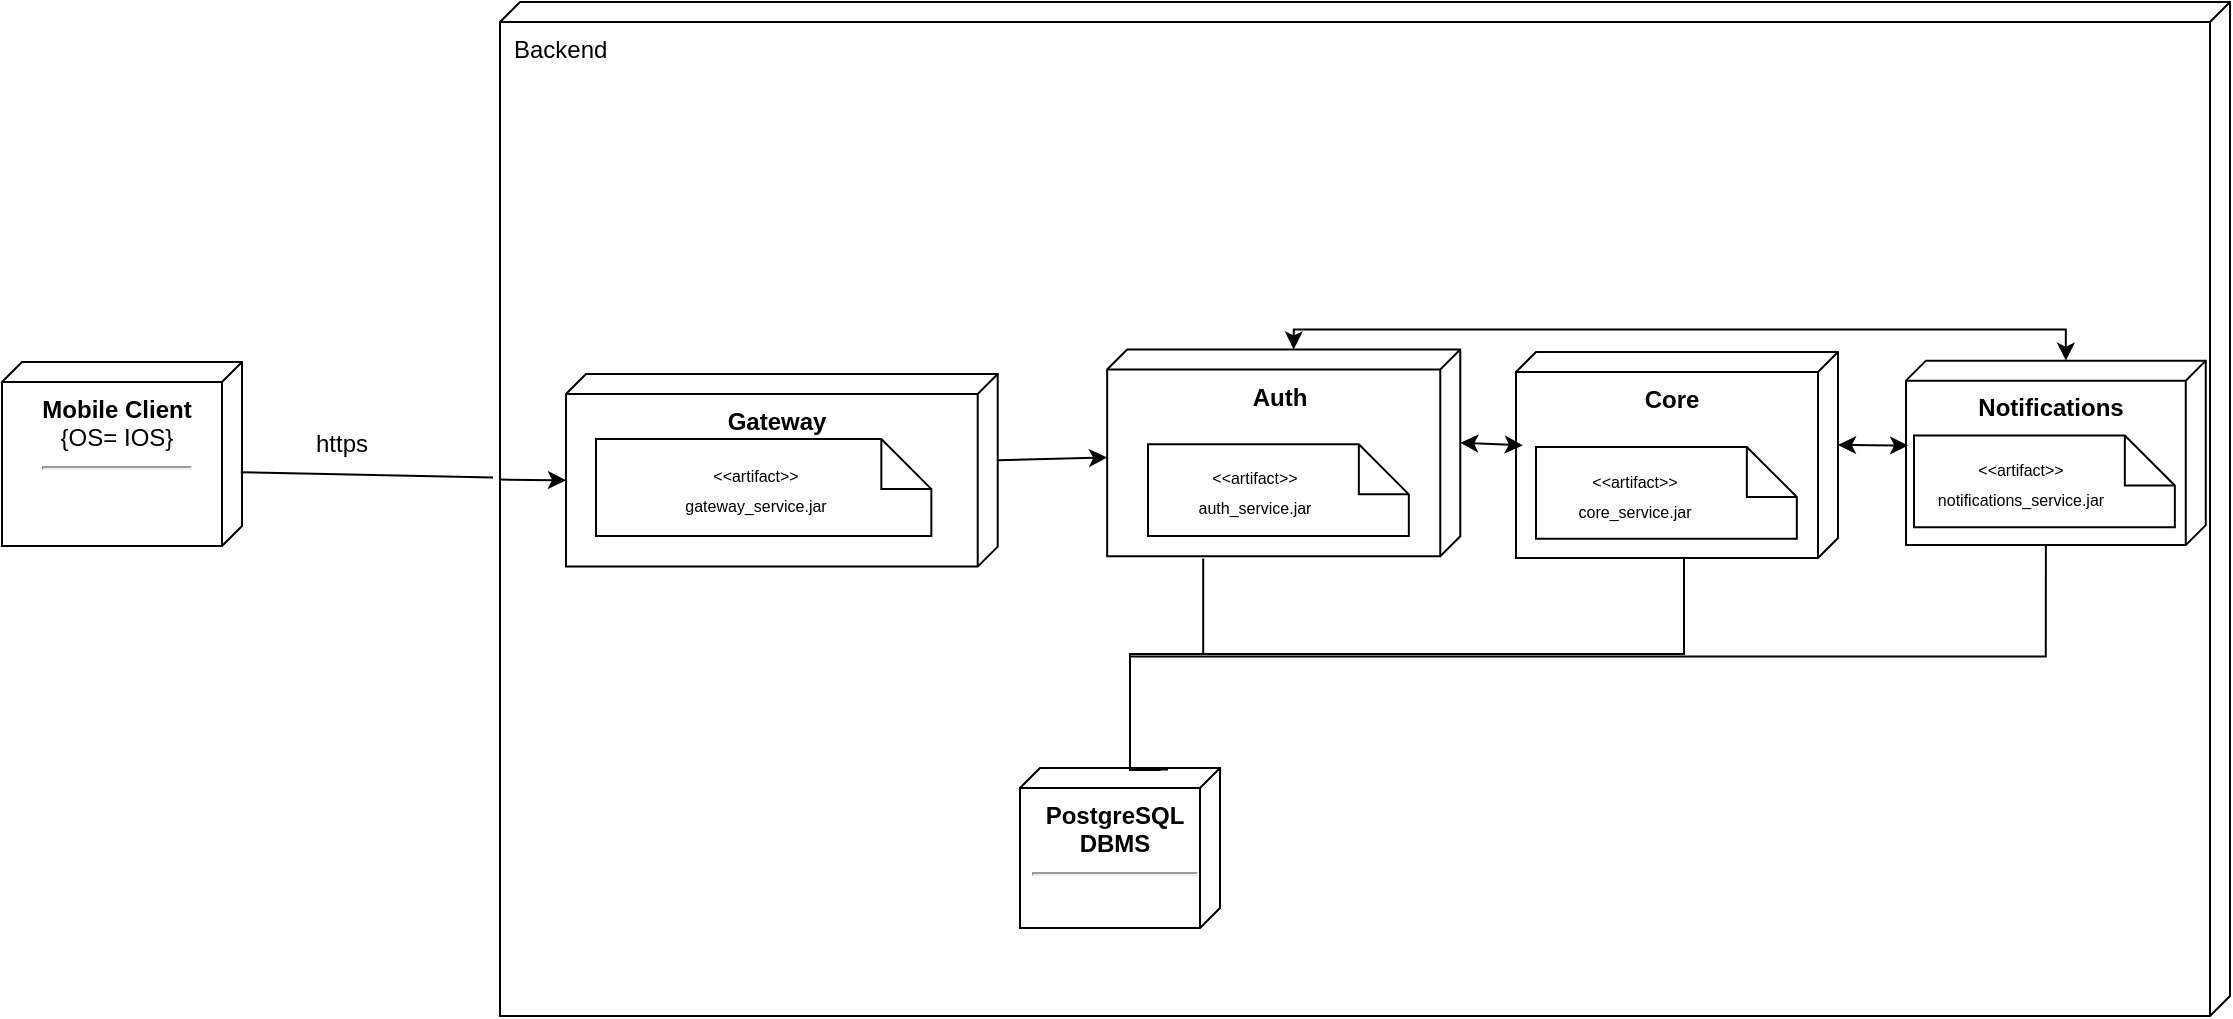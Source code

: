 <mxfile version="24.7.17">
  <diagram name="Страница — 1" id="5MHNgdMcE-mXWKHavPoI">
    <mxGraphModel dx="1313" dy="786" grid="0" gridSize="10" guides="1" tooltips="1" connect="1" arrows="1" fold="1" page="0" pageScale="1" pageWidth="827" pageHeight="1169" math="0" shadow="0">
      <root>
        <mxCell id="0" />
        <mxCell id="1" parent="0" />
        <mxCell id="DXA92RJP-HY16_YkA-6b-1" value="Backend" style="verticalAlign=top;align=left;shape=cube;size=10;direction=south;fontStyle=0;html=1;boundedLbl=1;spacingLeft=5;whiteSpace=wrap;" parent="1" vertex="1">
          <mxGeometry x="365" y="171" width="865" height="507" as="geometry" />
        </mxCell>
        <mxCell id="DXA92RJP-HY16_YkA-6b-2" value="&lt;b&gt;PostgreSQL DBMS&lt;/b&gt;&lt;div&gt;&lt;hr&gt;&lt;br&gt;&lt;/div&gt;" style="verticalAlign=top;align=center;shape=cube;size=10;direction=south;html=1;boundedLbl=1;spacingLeft=5;whiteSpace=wrap;" parent="DXA92RJP-HY16_YkA-6b-1" vertex="1">
          <mxGeometry width="100" height="80" relative="1" as="geometry">
            <mxPoint x="260" y="383" as="offset" />
          </mxGeometry>
        </mxCell>
        <mxCell id="DXA92RJP-HY16_YkA-6b-5" value="&lt;b&gt;Gateway&lt;/b&gt;" style="verticalAlign=top;align=center;shape=cube;size=10;direction=south;html=1;boundedLbl=1;spacingLeft=5;whiteSpace=wrap;" parent="DXA92RJP-HY16_YkA-6b-1" vertex="1">
          <mxGeometry x="33.0" y="186.003" width="215.856" height="96.3" as="geometry" />
        </mxCell>
        <mxCell id="DXA92RJP-HY16_YkA-6b-6" value="&lt;b&gt;Auth&lt;/b&gt;" style="verticalAlign=top;align=center;shape=cube;size=10;direction=south;html=1;boundedLbl=1;spacingLeft=5;whiteSpace=wrap;" parent="DXA92RJP-HY16_YkA-6b-1" vertex="1">
          <mxGeometry x="303.576" y="173.713" width="176.557" height="103.45" as="geometry" />
        </mxCell>
        <mxCell id="DXA92RJP-HY16_YkA-6b-16" value="" style="endArrow=none;html=1;rounded=0;entryX=1.01;entryY=0.728;entryDx=0;entryDy=0;entryPerimeter=0;exitX=0.013;exitY=0.296;exitDx=0;exitDy=0;exitPerimeter=0;edgeStyle=orthogonalEdgeStyle;" parent="DXA92RJP-HY16_YkA-6b-1" source="DXA92RJP-HY16_YkA-6b-2" target="DXA92RJP-HY16_YkA-6b-6" edge="1">
          <mxGeometry width="50" height="50" relative="1" as="geometry">
            <mxPoint x="-88.466" y="145.299" as="sourcePoint" />
            <mxPoint x="75.36" y="68.012" as="targetPoint" />
            <Array as="points">
              <mxPoint x="315" y="384" />
              <mxPoint x="315" y="326" />
              <mxPoint x="352" y="326" />
            </Array>
          </mxGeometry>
        </mxCell>
        <mxCell id="DXA92RJP-HY16_YkA-6b-19" value="&lt;b&gt;Core&lt;/b&gt;" style="verticalAlign=top;align=center;shape=cube;size=10;direction=south;html=1;boundedLbl=1;spacingLeft=5;whiteSpace=wrap;" parent="DXA92RJP-HY16_YkA-6b-1" vertex="1">
          <mxGeometry x="508" y="175" width="161" height="103" as="geometry" />
        </mxCell>
        <mxCell id="DXA92RJP-HY16_YkA-6b-20" value="" style="endArrow=none;html=1;rounded=0;entryX=0;entryY=0;entryDx=103;entryDy=85.5;entryPerimeter=0;exitX=0.01;exitY=0.26;exitDx=0;exitDy=0;exitPerimeter=0;edgeStyle=orthogonalEdgeStyle;" parent="DXA92RJP-HY16_YkA-6b-1" source="DXA92RJP-HY16_YkA-6b-2" target="DXA92RJP-HY16_YkA-6b-19" edge="1">
          <mxGeometry width="50" height="50" relative="1" as="geometry">
            <mxPoint x="367.08" y="124.297" as="sourcePoint" />
            <mxPoint x="457.941" y="42.523" as="targetPoint" />
            <Array as="points">
              <mxPoint x="315" y="384" />
              <mxPoint x="315" y="326" />
              <mxPoint x="592" y="326" />
              <mxPoint x="592" y="278" />
            </Array>
          </mxGeometry>
        </mxCell>
        <mxCell id="9zpsdFi_jnxNL9avtkRA-4" value="&lt;b&gt;Notifications&lt;/b&gt;" style="verticalAlign=top;align=center;shape=cube;size=10;direction=south;html=1;boundedLbl=1;spacingLeft=5;whiteSpace=wrap;" parent="DXA92RJP-HY16_YkA-6b-1" vertex="1">
          <mxGeometry x="702.999" y="179.32" width="149.883" height="92.24" as="geometry" />
        </mxCell>
        <mxCell id="9zpsdFi_jnxNL9avtkRA-5" value="" style="endArrow=none;html=1;rounded=0;exitX=0;exitY=0;exitDx=0;exitDy=45;exitPerimeter=0;entryX=0;entryY=0;entryDx=92.24;entryDy=79.941;entryPerimeter=0;edgeStyle=orthogonalEdgeStyle;" parent="DXA92RJP-HY16_YkA-6b-1" source="DXA92RJP-HY16_YkA-6b-2" target="9zpsdFi_jnxNL9avtkRA-4" edge="1">
          <mxGeometry width="50" height="50" relative="1" as="geometry">
            <mxPoint x="353.0" y="436.13" as="sourcePoint" />
            <mxPoint x="776.281" y="321.0" as="targetPoint" />
          </mxGeometry>
        </mxCell>
        <mxCell id="SUniMxHS1pEBcW63iY3R-1" value="" style="shape=note2;boundedLbl=1;whiteSpace=wrap;html=1;size=25;verticalAlign=top;align=center;" parent="DXA92RJP-HY16_YkA-6b-1" vertex="1">
          <mxGeometry x="48.005" y="218.551" width="167.665" height="48.478" as="geometry" />
        </mxCell>
        <mxCell id="SUniMxHS1pEBcW63iY3R-14" value="" style="rounded=0;orthogonalLoop=1;jettySize=auto;html=1;exitX=0;exitY=0;exitDx=43.15;exitDy=0;exitPerimeter=0;" parent="DXA92RJP-HY16_YkA-6b-1" source="DXA92RJP-HY16_YkA-6b-5" target="DXA92RJP-HY16_YkA-6b-6" edge="1">
          <mxGeometry relative="1" as="geometry" />
        </mxCell>
        <mxCell id="SUniMxHS1pEBcW63iY3R-2" value="&lt;font style=&quot;font-size: 8px;&quot;&gt;&amp;lt;&amp;lt;artifact&amp;gt;&amp;gt;&lt;/font&gt;&lt;div&gt;&lt;font style=&quot;font-size: 8px;&quot;&gt;gateway_service.jar&lt;/font&gt;&lt;/div&gt;" style="text;html=1;align=center;verticalAlign=middle;whiteSpace=wrap;rounded=0;" parent="DXA92RJP-HY16_YkA-6b-1" vertex="1">
          <mxGeometry x="60.005" y="225.621" width="135.91" height="34.339" as="geometry" />
        </mxCell>
        <mxCell id="SUniMxHS1pEBcW63iY3R-5" value="" style="shape=note2;boundedLbl=1;whiteSpace=wrap;html=1;size=25;verticalAlign=top;align=center;" parent="DXA92RJP-HY16_YkA-6b-1" vertex="1">
          <mxGeometry x="324" y="221.18" width="130.42" height="45.85" as="geometry" />
        </mxCell>
        <mxCell id="SUniMxHS1pEBcW63iY3R-6" value="&lt;font style=&quot;font-size: 8px;&quot;&gt;&amp;lt;&amp;lt;artifact&amp;gt;&amp;gt;&lt;/font&gt;&lt;div&gt;&lt;font style=&quot;font-size: 8px;&quot;&gt;auth_service.jar&lt;/font&gt;&lt;/div&gt;" style="text;html=1;align=center;verticalAlign=middle;whiteSpace=wrap;rounded=0;" parent="DXA92RJP-HY16_YkA-6b-1" vertex="1">
          <mxGeometry x="324" y="227.11" width="107" height="34" as="geometry" />
        </mxCell>
        <mxCell id="SUniMxHS1pEBcW63iY3R-7" value="" style="shape=note2;boundedLbl=1;whiteSpace=wrap;html=1;size=25;verticalAlign=top;align=center;" parent="DXA92RJP-HY16_YkA-6b-1" vertex="1">
          <mxGeometry x="518" y="222.5" width="130.42" height="45.85" as="geometry" />
        </mxCell>
        <mxCell id="SUniMxHS1pEBcW63iY3R-8" value="&lt;font style=&quot;font-size: 8px;&quot;&gt;&amp;lt;&amp;lt;artifact&amp;gt;&amp;gt;&lt;/font&gt;&lt;div&gt;&lt;font style=&quot;font-size: 8px;&quot;&gt;core_service.jar&lt;/font&gt;&lt;/div&gt;" style="text;html=1;align=center;verticalAlign=middle;whiteSpace=wrap;rounded=0;" parent="DXA92RJP-HY16_YkA-6b-1" vertex="1">
          <mxGeometry x="514" y="228.59" width="107" height="34" as="geometry" />
        </mxCell>
        <mxCell id="SUniMxHS1pEBcW63iY3R-17" value="" style="endArrow=classic;html=1;rounded=0;entryX=0.453;entryY=0.979;entryDx=0;entryDy=0;entryPerimeter=0;exitX=0;exitY=0;exitDx=46.725;exitDy=0;exitPerimeter=0;startArrow=classic;startFill=1;" parent="DXA92RJP-HY16_YkA-6b-1" source="DXA92RJP-HY16_YkA-6b-6" target="DXA92RJP-HY16_YkA-6b-19" edge="1">
          <mxGeometry width="50" height="50" relative="1" as="geometry">
            <mxPoint x="375" y="249" as="sourcePoint" />
            <mxPoint x="425" y="199" as="targetPoint" />
          </mxGeometry>
        </mxCell>
        <mxCell id="SUniMxHS1pEBcW63iY3R-18" value="" style="endArrow=classic;html=1;rounded=0;entryX=0;entryY=0;entryDx=0;entryDy=69.941;entryPerimeter=0;exitX=0;exitY=0;exitDx=0;exitDy=83.278;exitPerimeter=0;edgeStyle=orthogonalEdgeStyle;startArrow=classic;startFill=1;" parent="DXA92RJP-HY16_YkA-6b-1" source="DXA92RJP-HY16_YkA-6b-6" target="9zpsdFi_jnxNL9avtkRA-4" edge="1">
          <mxGeometry width="50" height="50" relative="1" as="geometry">
            <mxPoint x="307" y="270" as="sourcePoint" />
            <mxPoint x="357" y="220" as="targetPoint" />
          </mxGeometry>
        </mxCell>
        <mxCell id="SUniMxHS1pEBcW63iY3R-19" value="" style="endArrow=classic;html=1;rounded=0;exitX=0;exitY=0;exitDx=46.5;exitDy=0;exitPerimeter=0;startArrow=classic;startFill=1;entryX=0.46;entryY=0.993;entryDx=0;entryDy=0;entryPerimeter=0;" parent="DXA92RJP-HY16_YkA-6b-1" source="DXA92RJP-HY16_YkA-6b-19" target="9zpsdFi_jnxNL9avtkRA-4" edge="1">
          <mxGeometry width="50" height="50" relative="1" as="geometry">
            <mxPoint x="412" y="253" as="sourcePoint" />
            <mxPoint x="686" y="224" as="targetPoint" />
          </mxGeometry>
        </mxCell>
        <mxCell id="SUniMxHS1pEBcW63iY3R-9" value="" style="shape=note2;boundedLbl=1;whiteSpace=wrap;html=1;size=25;verticalAlign=top;align=center;" parent="DXA92RJP-HY16_YkA-6b-1" vertex="1">
          <mxGeometry x="707" y="216.74" width="130.42" height="45.85" as="geometry" />
        </mxCell>
        <mxCell id="SUniMxHS1pEBcW63iY3R-20" value="" style="endArrow=classic;html=1;rounded=0;exitX=0.471;exitY=1;exitDx=0;exitDy=0;exitPerimeter=0;entryX=0;entryY=0;entryDx=53.15;entryDy=215.856;entryPerimeter=0;" parent="DXA92RJP-HY16_YkA-6b-1" source="DXA92RJP-HY16_YkA-6b-1" target="DXA92RJP-HY16_YkA-6b-5" edge="1">
          <mxGeometry width="50" height="50" relative="1" as="geometry">
            <mxPoint x="284" y="303" as="sourcePoint" />
            <mxPoint x="334" y="253" as="targetPoint" />
          </mxGeometry>
        </mxCell>
        <mxCell id="SUniMxHS1pEBcW63iY3R-10" value="&lt;font style=&quot;font-size: 8px;&quot;&gt;&amp;lt;&amp;lt;artifact&amp;gt;&amp;gt;&lt;/font&gt;&lt;div&gt;&lt;font style=&quot;font-size: 8px;&quot;&gt;notifications_service.jar&lt;/font&gt;&lt;/div&gt;" style="text;html=1;align=center;verticalAlign=middle;whiteSpace=wrap;rounded=0;" parent="DXA92RJP-HY16_YkA-6b-1" vertex="1">
          <mxGeometry x="707" y="222.66" width="107" height="34" as="geometry" />
        </mxCell>
        <mxCell id="DXA92RJP-HY16_YkA-6b-4" value="&lt;b&gt;Mobile Client&lt;/b&gt;&lt;div&gt;{OS= IOS}&lt;/div&gt;&lt;div&gt;&lt;hr&gt;&lt;div&gt;&lt;br&gt;&lt;/div&gt;&lt;/div&gt;" style="verticalAlign=top;align=center;shape=cube;size=10;direction=south;html=1;boundedLbl=1;spacingLeft=5;whiteSpace=wrap;" parent="1" vertex="1">
          <mxGeometry x="116" y="351" width="120" height="92" as="geometry" />
        </mxCell>
        <mxCell id="DXA92RJP-HY16_YkA-6b-12" value="" style="endArrow=none;html=1;rounded=0;entryX=0.599;entryY=0.005;entryDx=0;entryDy=0;entryPerimeter=0;exitX=0.469;exitY=1.004;exitDx=0;exitDy=0;exitPerimeter=0;" parent="1" source="DXA92RJP-HY16_YkA-6b-1" target="DXA92RJP-HY16_YkA-6b-4" edge="1">
          <mxGeometry width="50" height="50" relative="1" as="geometry">
            <mxPoint x="140.366" y="466.392" as="sourcePoint" />
            <mxPoint x="437" y="401" as="targetPoint" />
          </mxGeometry>
        </mxCell>
        <mxCell id="SUniMxHS1pEBcW63iY3R-11" value="https" style="text;html=1;align=center;verticalAlign=middle;whiteSpace=wrap;rounded=0;" parent="1" vertex="1">
          <mxGeometry x="256" y="377" width="60" height="30" as="geometry" />
        </mxCell>
      </root>
    </mxGraphModel>
  </diagram>
</mxfile>
